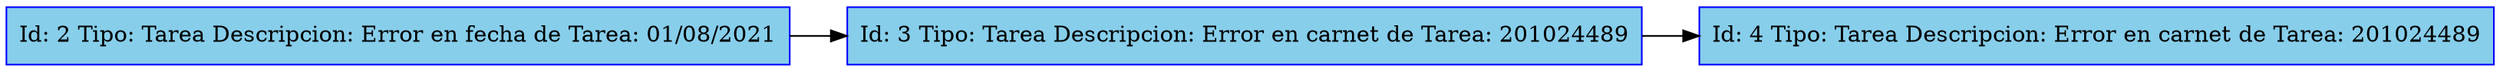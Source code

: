 digraph List {
rankdir=LR;
node [shape = record, color=blue , style=filled, fillcolor=skyblue];
2[label="Id: 2
 Tipo: Tarea
 Descripcion: Error en fecha de Tarea: 01/08/2021",shape=record]
3[label="Id: 3
 Tipo: Tarea
 Descripcion: Error en carnet de Tarea: 201024489",shape=record]
4[label="Id: 4
 Tipo: Tarea
 Descripcion: Error en carnet de Tarea: 201024489",shape=record]
2->3
3->4

}